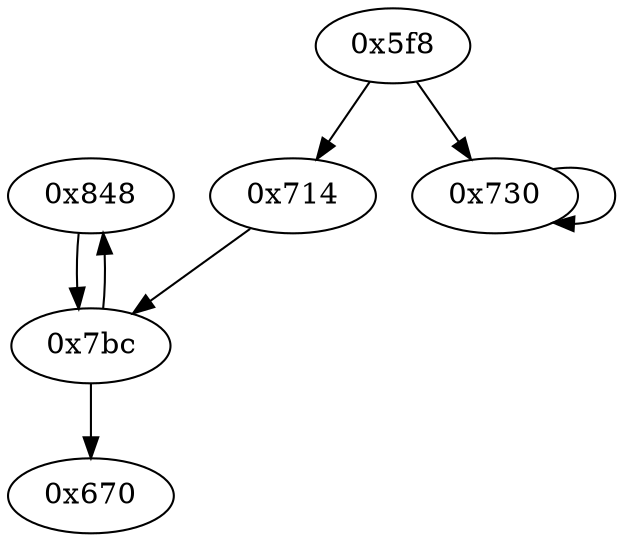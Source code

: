 digraph "" {
	graph ["edge"="{}",
		file="/Users/mark/Documents//论文//第二篇论文//2018-08-24交论文后的备份/2019/CFG/basic-algorithms/reverse/1528_recovered.dot",
		"graph"="{u'file': u'/Users/mark/Documents//\u8bba\u6587//\u7b2c\u4e8c\u7bc7\u8bba\u6587//2018-08-24\u4ea4\u8bba\u6587\u540e\u7684\u5907\u4efd/\
2019/CFG/basic-algorithms/reverse/1528_recovered.dot'}",
		"node"="{u'opcode': u''}"
	];
	"0x848"	 [opcode="[u'ldr', u'ldr', u'smull', u'asr', u'add', u'add', u'sub', u'str', u'ldr', u'b']"];
	"0x7bc"	 [opcode="[u'str', u'str', u'ldr', u'ldr', u'ldr', u'cmp', u'mov', u'b']"];
	"0x848" -> "0x7bc" [key=0];
"0x714" [opcode="[u'ldr', u'str', u'ldr', u'b']"];
"0x714" -> "0x7bc" [key=0];
"0x7bc" -> "0x848" [key=0];
"0x670" [opcode="[u'ldr', u'mov', u'bl', u'ldr', u'b']"];
"0x7bc" -> "0x670" [key=0];
"0x730" [opcode="[u'ldr', u'cmp', u'mov', u'mov', u'b']"];
"0x730" -> "0x730" [key=0];
"0x5f8" [opcode="[u'push', u'add', u'sub', u'mov', u'add', u'ldr', u'str', u'ldr', u'ldr', u'ldr', u'add', u'b']"];
"0x5f8" -> "0x714" [key=0];
"0x5f8" -> "0x730" [key=0];
}
